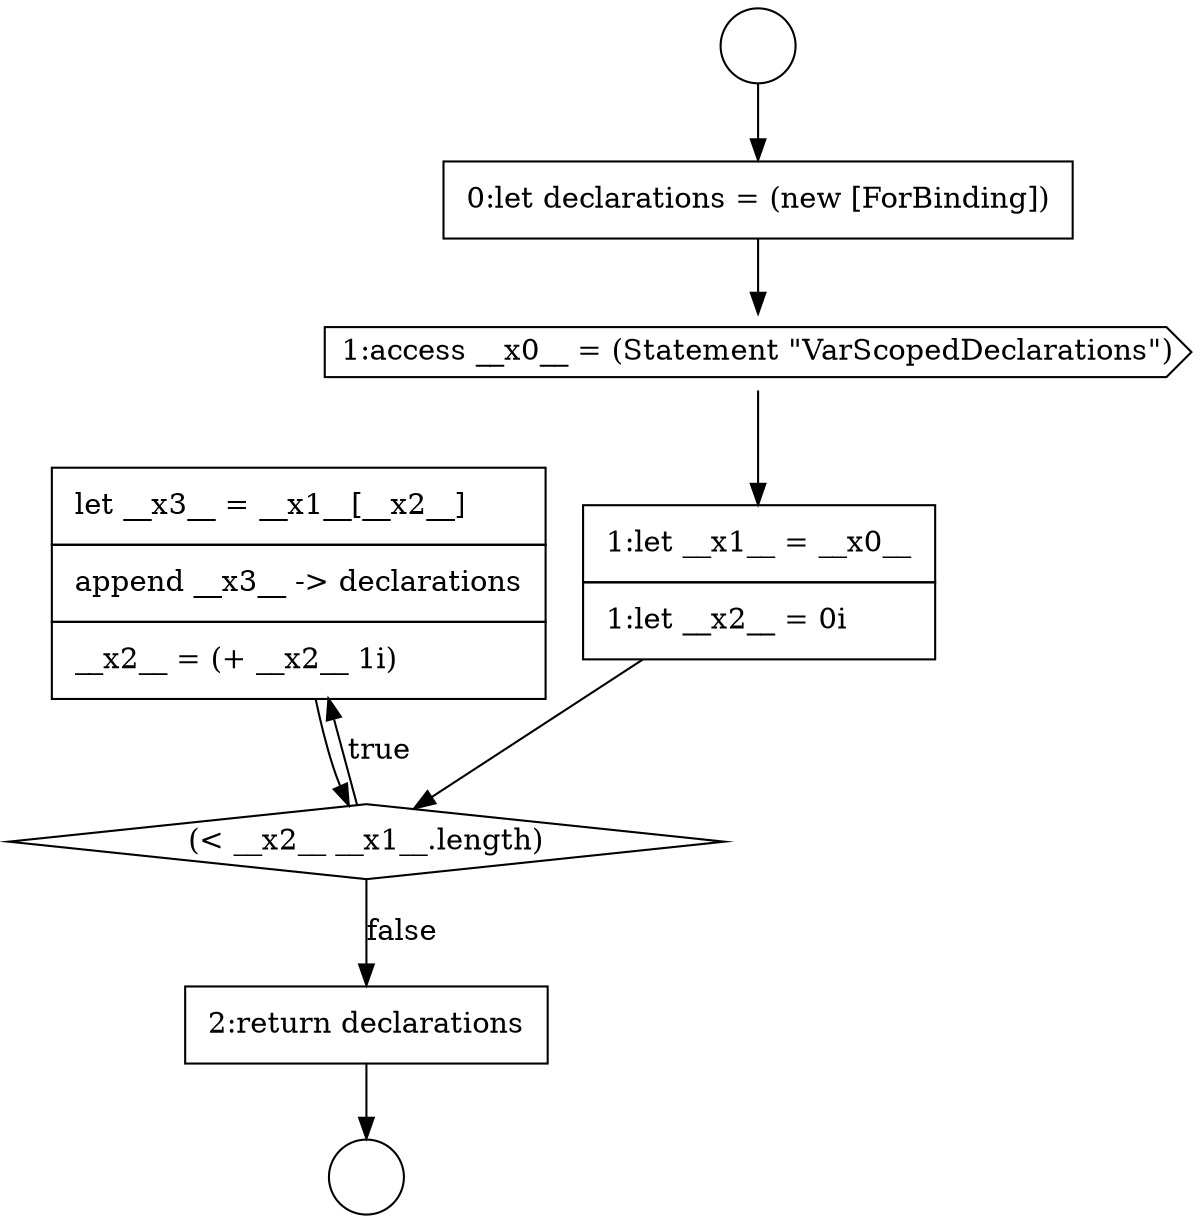 digraph {
  node7072 [shape=none, margin=0, label=<<font color="black">
    <table border="0" cellborder="1" cellspacing="0" cellpadding="10">
      <tr><td align="left">let __x3__ = __x1__[__x2__]</td></tr>
      <tr><td align="left">append __x3__ -&gt; declarations</td></tr>
      <tr><td align="left">__x2__ = (+ __x2__ 1i)</td></tr>
    </table>
  </font>> color="black" fillcolor="white" style=filled]
  node7068 [shape=none, margin=0, label=<<font color="black">
    <table border="0" cellborder="1" cellspacing="0" cellpadding="10">
      <tr><td align="left">0:let declarations = (new [ForBinding])</td></tr>
    </table>
  </font>> color="black" fillcolor="white" style=filled]
  node7069 [shape=cds, label=<<font color="black">1:access __x0__ = (Statement &quot;VarScopedDeclarations&quot;)</font>> color="black" fillcolor="white" style=filled]
  node7073 [shape=none, margin=0, label=<<font color="black">
    <table border="0" cellborder="1" cellspacing="0" cellpadding="10">
      <tr><td align="left">2:return declarations</td></tr>
    </table>
  </font>> color="black" fillcolor="white" style=filled]
  node7066 [shape=circle label=" " color="black" fillcolor="white" style=filled]
  node7070 [shape=none, margin=0, label=<<font color="black">
    <table border="0" cellborder="1" cellspacing="0" cellpadding="10">
      <tr><td align="left">1:let __x1__ = __x0__</td></tr>
      <tr><td align="left">1:let __x2__ = 0i</td></tr>
    </table>
  </font>> color="black" fillcolor="white" style=filled]
  node7067 [shape=circle label=" " color="black" fillcolor="white" style=filled]
  node7071 [shape=diamond, label=<<font color="black">(&lt; __x2__ __x1__.length)</font>> color="black" fillcolor="white" style=filled]
  node7068 -> node7069 [ color="black"]
  node7071 -> node7072 [label=<<font color="black">true</font>> color="black"]
  node7071 -> node7073 [label=<<font color="black">false</font>> color="black"]
  node7073 -> node7067 [ color="black"]
  node7070 -> node7071 [ color="black"]
  node7066 -> node7068 [ color="black"]
  node7069 -> node7070 [ color="black"]
  node7072 -> node7071 [ color="black"]
}
